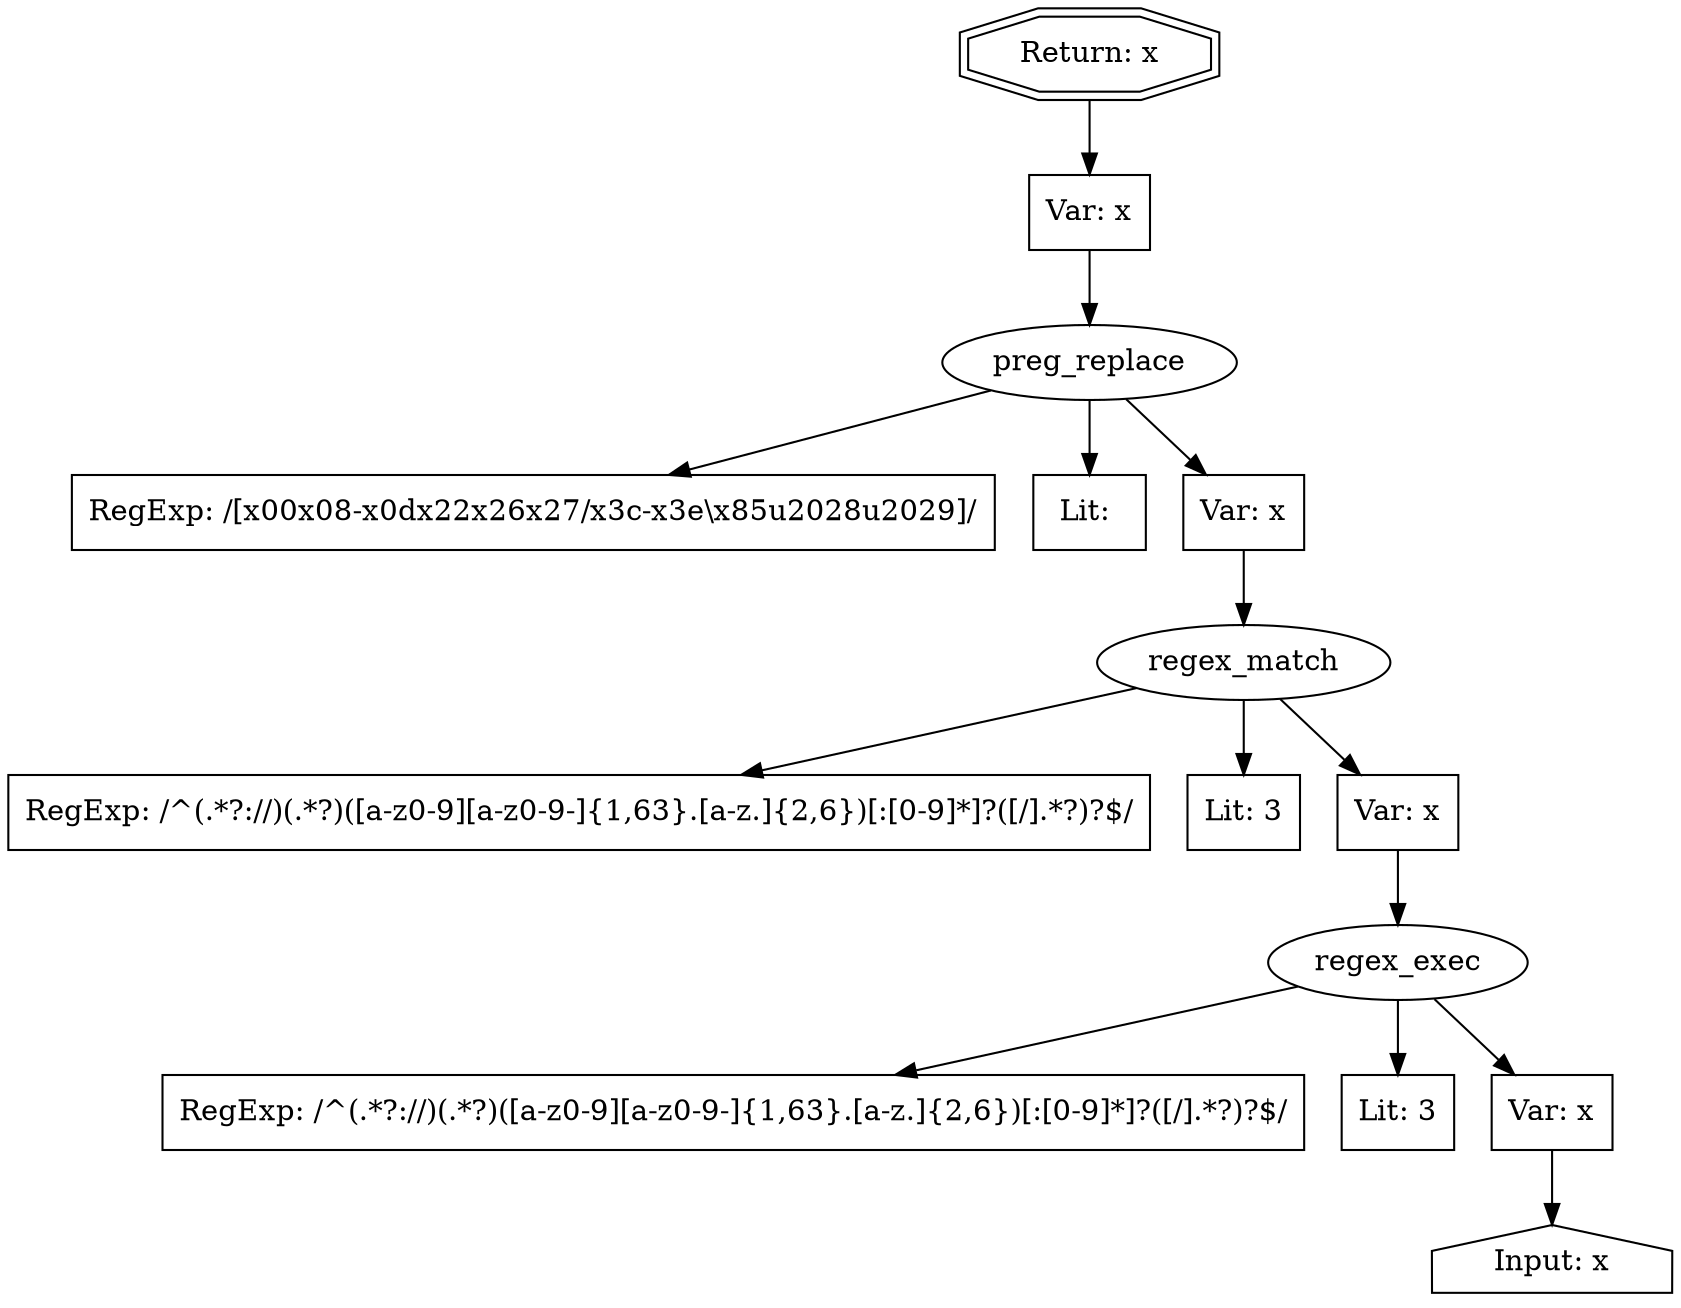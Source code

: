 // Finding: 665e1d83-72ba-43ed-ba8e-090037718830
// Finding.url: https://www.example247.com/#"});taintfoxLog('f6cbe6453c8d4b23bc0eb1efc0b0469b')//
// Finding.parentloc: https://www.example247.com/#"});taintfoxLog('f6cbe6453c8d4b23bc0eb1efc0b0469b')//
// Finding.domain: www.example247.com
// Finding.base_domain: example247.com
// Finding.source: location.href
// Finding.sink: eval
// Sanitizer.score: 8
// Sanitizer.name: mb[7]
// Sanitizer.location: https://www.example22.com/gtm.js?id=GTM-N56B53J&l=dataLayer - mb[7]:879:426
// Finding.begin: 116
// Finding.end: 126
// Finding.original_uuid: e61713d7-b3ba-4ea8-a9de-b670fd6a5d94
// Finding.TwentyFiveMillionFlowsId: 1432691367
// Finding.script: https://www.example22.com/gtm.js?id=GTM-N56B53J&l=dataLayer
// Finding.line: 3
// Exploit.uuid: f6cbe645-3c8d-4b23-bc0e-b1efc0b0469b
// Exploit.success: false
// Exploit.status: failure
// Exploit.method: C
// Exploit.type: js
// Exploit.token: Literal
// Exploit.content: www.example247.com
// Exploit.quote_type: None
// Exploit.tag: None
// Exploit.break_out: "});
// Exploit.break_in: //
// Exploit.payload: "});taintfoxLog(1)//
// Exploit.begin_taint_url: 8
// Exploit.end_taint_url: 22
// Exploit.replace_begin_url: 23
// Exploit.replace_end_url: 23
// Exploit.replace_begin_param: 33
// Exploit.replace_end_param: 33
// Issues.LargestEncodeAttrStringChain: 0
// Issues.LargestTextFragmentEncodeChainLength: 0
// Issues.HasApproximation: true
// Issues.HasMissingImplementation: false
// Issues.HasInfiniteRegexWithFunctionReplacer: false
// Issues.MergedSplitAndJoins: false
// Issues.HasUrlInRhsOfReplace: false
// Issues.HasUrlInLhsOfReplace: false
// Issues.HasCookieValueInLhsOfreplace: false
// Issues.HasCookieValueInRhsOfreplace: false
// Issues.HasCookieValueInMatchPattern: false
// Issues.HasCookieValueInExecPattern: false
// Issues.RemovedLRConcats: false
// Issues.RemovedReplaceArtifacts: false
// Issues.HasUrlInMatchPattern: false
// Issues.HasUrlInExecPattern: false
// Issues.RemovedNOPreplaces: false
// Issues.Known_sanitizer: false
// DepGraph.hash: 627113229
// DepGraph.sanitizer_hash: -995875832
// Approximated Implementation for: replace([\x00\x08-\x0d\x22\x26\x27\/\x3c-\x3e\\\x85\u2028\u2029]/g: 1, s: 0, u: 0, m: 0, i: 0 [escapes(<: 1, >: 1, &: 1, ": 1, ': 1, /: 1, \: 1, =: 1), function_rhs: true], 'function(a){return xb[a]}') - Other Exception: ReferenceError: xb is not defined 
digraph cfg {
n0 [shape=house, label="Input: x"];
n1 [shape=ellipse, label="regex_exec"];
n2 [shape=box, label="RegExp: /^(.*?:\/\/)(.*?)([a-z0-9][a-z0-9\-]{1,63}\.[a-z\.]{2,6})[:[0-9]*]?([\/].*?)?$/"];
n3 [shape=box, label="Lit: 3"];
n4 [shape=box, label="Var: x"];
n5 [shape=ellipse, label="regex_match"];
n6 [shape=box, label="RegExp: /^(.*?:\/\/)(.*?)([a-z0-9][a-z0-9\-]{1,63}\.[a-z\.]{2,6})[:[0-9]*]?([\/].*?)?$/"];
n7 [shape=box, label="Lit: 3"];
n8 [shape=box, label="Var: x"];
n9 [shape=ellipse, label="preg_replace"];
n10 [shape=box, label="RegExp: /[\x00\x08-\x0d\x22\x26\x27\/\x3c-\x3e\\\x85\u2028\u2029]/"];
n11 [shape=box, label="Lit: "];
n12 [shape=box, label="Var: x"];
n13 [shape=box, label="Var: x"];
n14 [shape=doubleoctagon, label="Return: x"];
n4 -> n0;
n1 -> n2;
n1 -> n3;
n1 -> n4;
n8 -> n1;
n5 -> n6;
n5 -> n7;
n5 -> n8;
n12 -> n5;
n9 -> n10;
n9 -> n11;
n9 -> n12;
n13 -> n9;
n14 -> n13;
}
